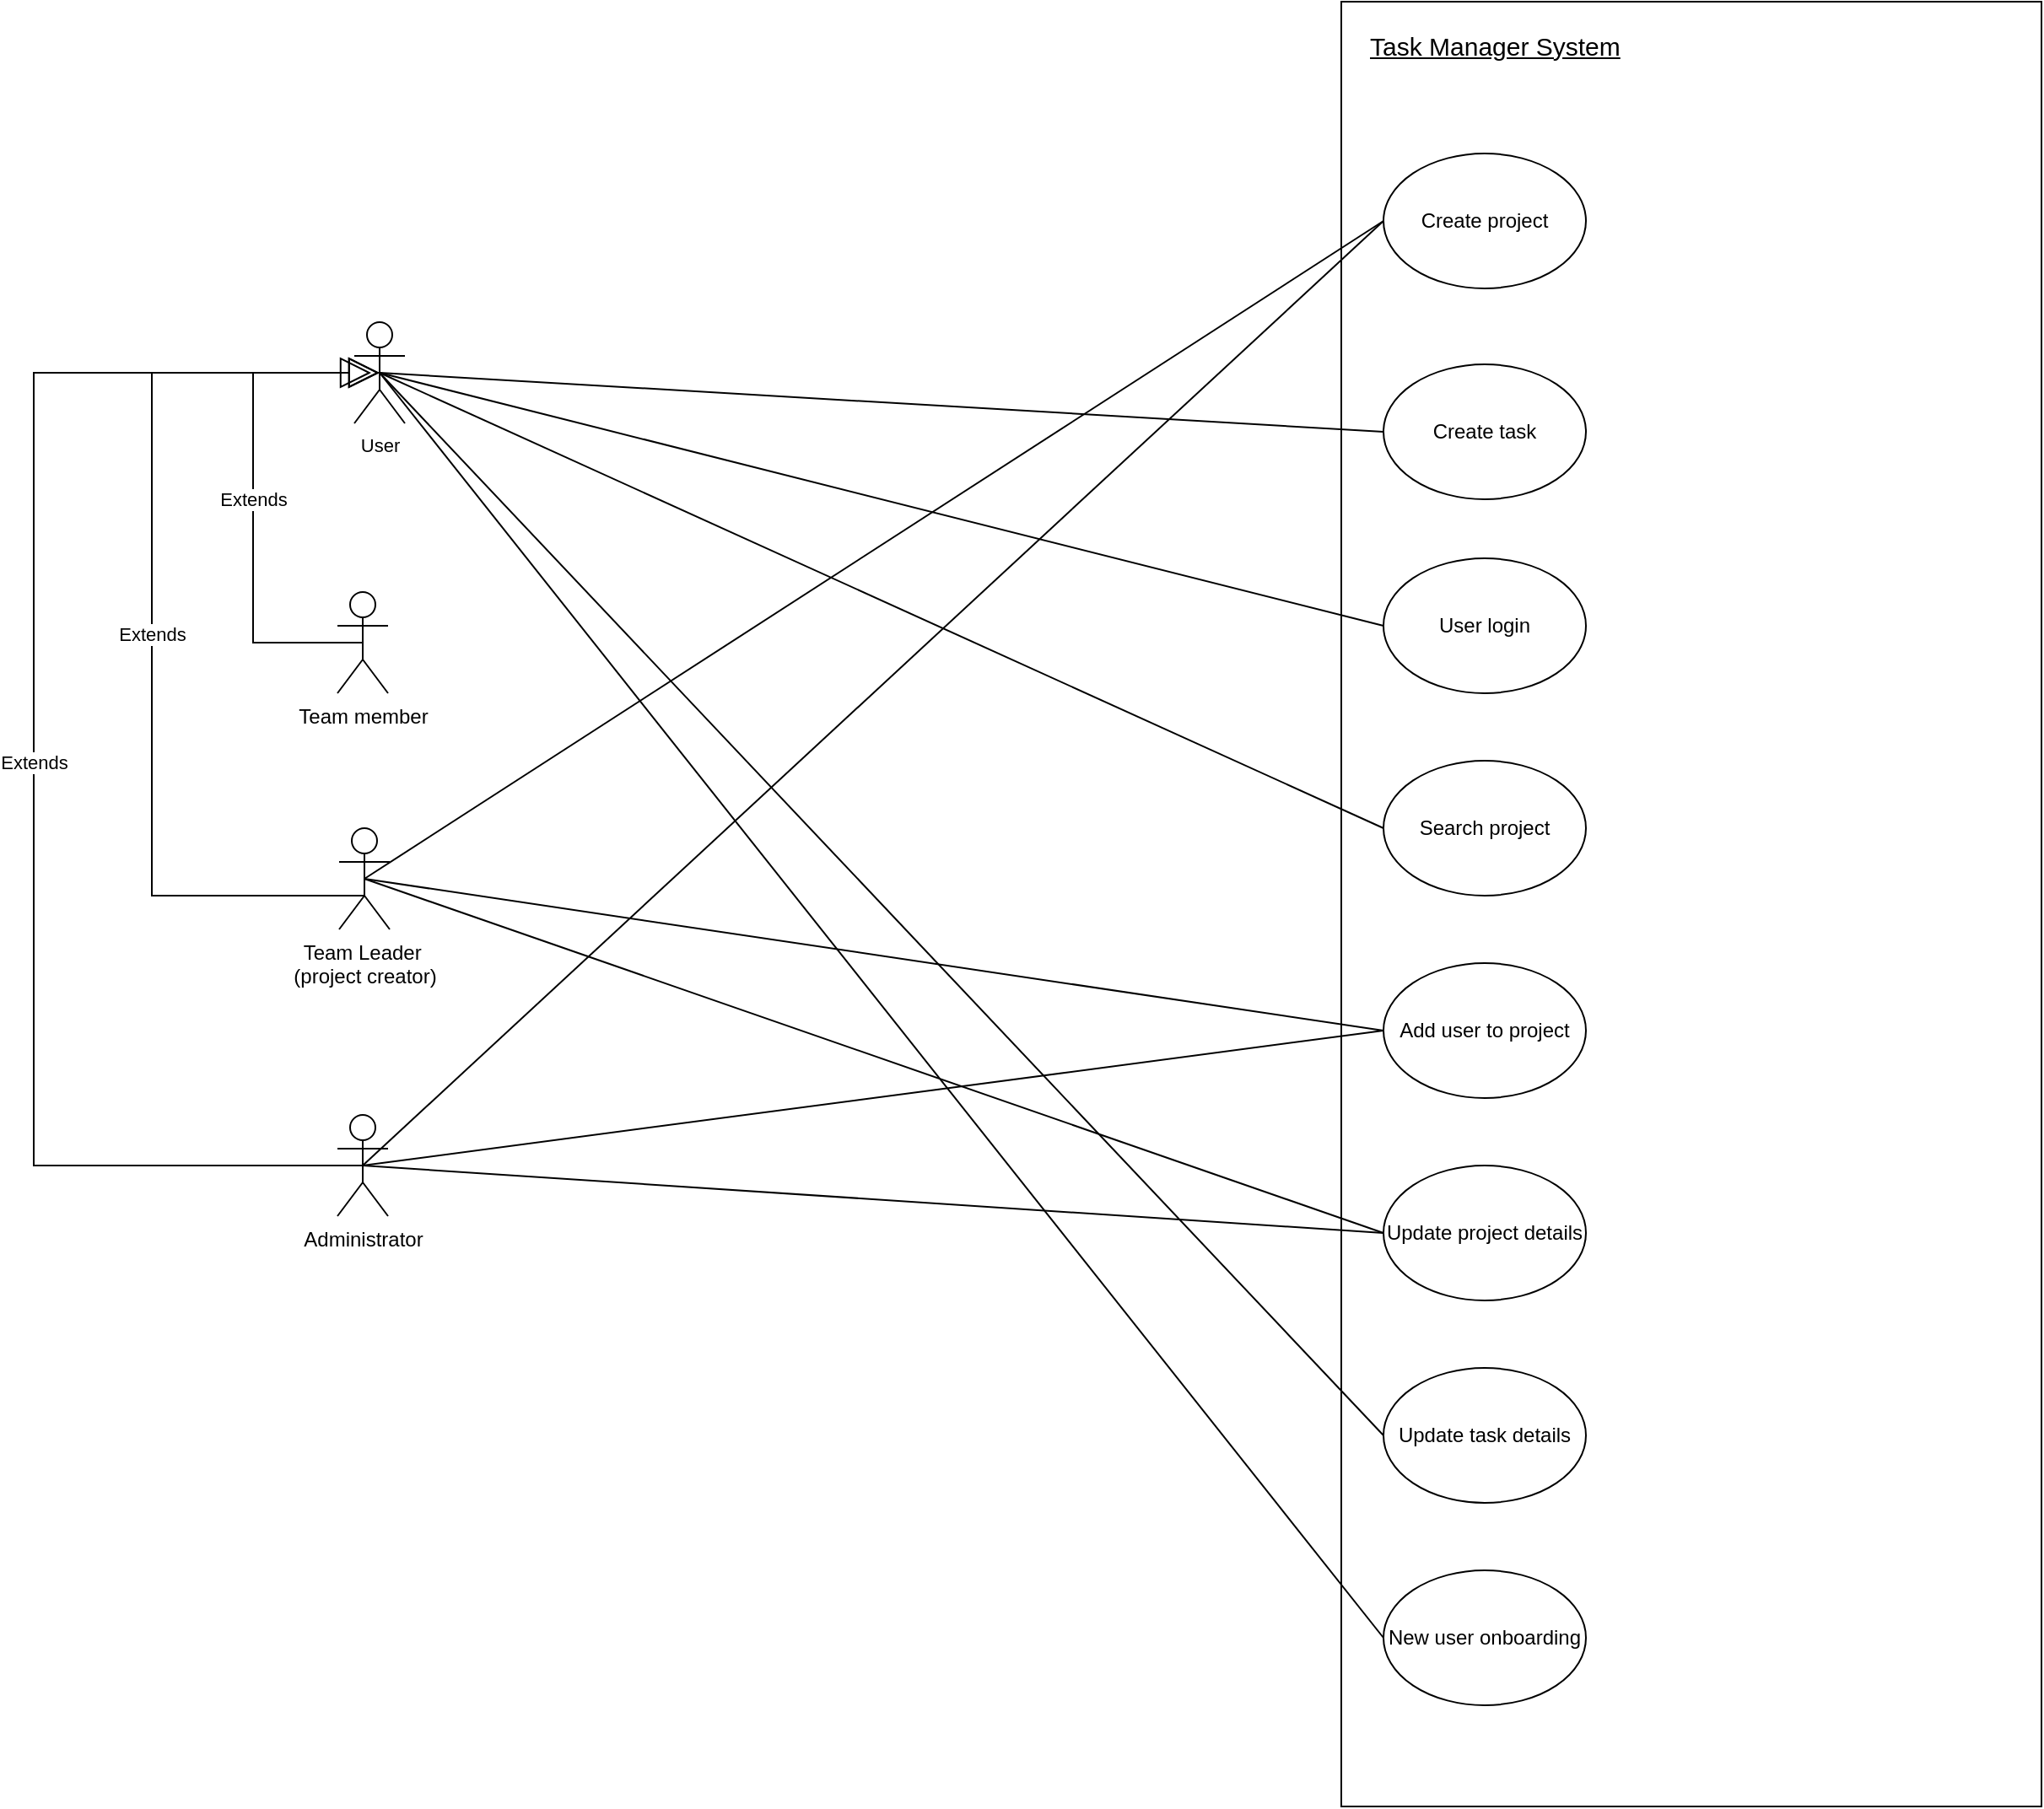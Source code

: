 <mxfile version="28.2.5">
  <diagram name="Page-1" id="_m0aG20u94ZwYGfxps-P">
    <mxGraphModel dx="2133" dy="1378" grid="1" gridSize="10" guides="1" tooltips="1" connect="1" arrows="1" fold="1" page="1" pageScale="1" pageWidth="850" pageHeight="1100" math="0" shadow="0">
      <root>
        <mxCell id="0" />
        <mxCell id="1" parent="0" />
        <mxCell id="mz9cfLvYFsyk8TysnXxC-4" value="" style="rounded=0;whiteSpace=wrap;html=1;fillColor=none;" vertex="1" parent="1">
          <mxGeometry x="305" y="100" width="415" height="1070" as="geometry" />
        </mxCell>
        <mxCell id="mz9cfLvYFsyk8TysnXxC-1" value="Team member" style="shape=umlActor;verticalLabelPosition=bottom;verticalAlign=top;html=1;outlineConnect=0;" vertex="1" parent="1">
          <mxGeometry x="-290" y="450" width="30" height="60" as="geometry" />
        </mxCell>
        <mxCell id="mz9cfLvYFsyk8TysnXxC-15" style="rounded=0;orthogonalLoop=1;jettySize=auto;html=1;exitX=0.5;exitY=0.5;exitDx=0;exitDy=0;exitPerimeter=0;entryX=0;entryY=0.5;entryDx=0;entryDy=0;endArrow=none;endFill=0;" edge="1" parent="1" source="mz9cfLvYFsyk8TysnXxC-2" target="mz9cfLvYFsyk8TysnXxC-6">
          <mxGeometry relative="1" as="geometry" />
        </mxCell>
        <mxCell id="mz9cfLvYFsyk8TysnXxC-26" style="edgeStyle=none;shape=connector;rounded=0;orthogonalLoop=1;jettySize=auto;html=1;exitX=0.5;exitY=0.5;exitDx=0;exitDy=0;exitPerimeter=0;entryX=0;entryY=0.5;entryDx=0;entryDy=0;strokeColor=default;align=center;verticalAlign=middle;fontFamily=Helvetica;fontSize=11;fontColor=default;labelBackgroundColor=default;endArrow=none;endFill=0;" edge="1" parent="1" source="mz9cfLvYFsyk8TysnXxC-2" target="mz9cfLvYFsyk8TysnXxC-10">
          <mxGeometry relative="1" as="geometry" />
        </mxCell>
        <mxCell id="mz9cfLvYFsyk8TysnXxC-28" style="edgeStyle=none;shape=connector;rounded=0;orthogonalLoop=1;jettySize=auto;html=1;exitX=0.5;exitY=0.5;exitDx=0;exitDy=0;exitPerimeter=0;entryX=0;entryY=0.5;entryDx=0;entryDy=0;strokeColor=default;align=center;verticalAlign=middle;fontFamily=Helvetica;fontSize=11;fontColor=default;labelBackgroundColor=default;endArrow=none;endFill=0;" edge="1" parent="1" source="mz9cfLvYFsyk8TysnXxC-2" target="mz9cfLvYFsyk8TysnXxC-11">
          <mxGeometry relative="1" as="geometry" />
        </mxCell>
        <mxCell id="mz9cfLvYFsyk8TysnXxC-2" value="Team Leader&amp;nbsp;&lt;div&gt;(project creator)&lt;/div&gt;" style="shape=umlActor;verticalLabelPosition=bottom;verticalAlign=top;html=1;outlineConnect=0;" vertex="1" parent="1">
          <mxGeometry x="-289" y="590" width="30" height="60" as="geometry" />
        </mxCell>
        <mxCell id="mz9cfLvYFsyk8TysnXxC-18" style="rounded=0;orthogonalLoop=1;jettySize=auto;html=1;exitX=0.5;exitY=0.5;exitDx=0;exitDy=0;exitPerimeter=0;entryX=0;entryY=0.5;entryDx=0;entryDy=0;endArrow=none;endFill=0;" edge="1" parent="1" source="mz9cfLvYFsyk8TysnXxC-3" target="mz9cfLvYFsyk8TysnXxC-6">
          <mxGeometry relative="1" as="geometry" />
        </mxCell>
        <mxCell id="mz9cfLvYFsyk8TysnXxC-27" style="edgeStyle=none;shape=connector;rounded=0;orthogonalLoop=1;jettySize=auto;html=1;exitX=0.5;exitY=0.5;exitDx=0;exitDy=0;exitPerimeter=0;strokeColor=default;align=center;verticalAlign=middle;fontFamily=Helvetica;fontSize=11;fontColor=default;labelBackgroundColor=default;endArrow=none;endFill=0;" edge="1" parent="1" source="mz9cfLvYFsyk8TysnXxC-3">
          <mxGeometry relative="1" as="geometry">
            <mxPoint x="330" y="710" as="targetPoint" />
          </mxGeometry>
        </mxCell>
        <mxCell id="mz9cfLvYFsyk8TysnXxC-29" style="edgeStyle=none;shape=connector;rounded=0;orthogonalLoop=1;jettySize=auto;html=1;exitX=0.5;exitY=0.5;exitDx=0;exitDy=0;exitPerimeter=0;entryX=0;entryY=0.5;entryDx=0;entryDy=0;strokeColor=default;align=center;verticalAlign=middle;fontFamily=Helvetica;fontSize=11;fontColor=default;labelBackgroundColor=default;endArrow=none;endFill=0;" edge="1" parent="1" source="mz9cfLvYFsyk8TysnXxC-3" target="mz9cfLvYFsyk8TysnXxC-11">
          <mxGeometry relative="1" as="geometry" />
        </mxCell>
        <mxCell id="mz9cfLvYFsyk8TysnXxC-3" value="Administrator" style="shape=umlActor;verticalLabelPosition=bottom;verticalAlign=top;html=1;outlineConnect=0;" vertex="1" parent="1">
          <mxGeometry x="-290" y="760" width="30" height="60" as="geometry" />
        </mxCell>
        <mxCell id="mz9cfLvYFsyk8TysnXxC-5" value="Task Manager System" style="text;html=1;align=left;verticalAlign=middle;whiteSpace=wrap;rounded=0;fontStyle=4;fontSize=15;" vertex="1" parent="1">
          <mxGeometry x="320" y="111" width="250" height="30" as="geometry" />
        </mxCell>
        <mxCell id="mz9cfLvYFsyk8TysnXxC-6" value="Create project" style="ellipse;whiteSpace=wrap;html=1;" vertex="1" parent="1">
          <mxGeometry x="330" y="190" width="120" height="80" as="geometry" />
        </mxCell>
        <mxCell id="mz9cfLvYFsyk8TysnXxC-7" value="Create task" style="ellipse;whiteSpace=wrap;html=1;" vertex="1" parent="1">
          <mxGeometry x="330" y="315" width="120" height="80" as="geometry" />
        </mxCell>
        <mxCell id="mz9cfLvYFsyk8TysnXxC-8" value="User login" style="ellipse;whiteSpace=wrap;html=1;" vertex="1" parent="1">
          <mxGeometry x="330" y="430" width="120" height="80" as="geometry" />
        </mxCell>
        <mxCell id="mz9cfLvYFsyk8TysnXxC-9" value="Search project" style="ellipse;whiteSpace=wrap;html=1;" vertex="1" parent="1">
          <mxGeometry x="330" y="550" width="120" height="80" as="geometry" />
        </mxCell>
        <mxCell id="mz9cfLvYFsyk8TysnXxC-10" value="Add user to project" style="ellipse;whiteSpace=wrap;html=1;" vertex="1" parent="1">
          <mxGeometry x="330" y="670" width="120" height="80" as="geometry" />
        </mxCell>
        <mxCell id="mz9cfLvYFsyk8TysnXxC-11" value="Update project details" style="ellipse;whiteSpace=wrap;html=1;" vertex="1" parent="1">
          <mxGeometry x="330" y="790" width="120" height="80" as="geometry" />
        </mxCell>
        <mxCell id="mz9cfLvYFsyk8TysnXxC-13" value="Update task details" style="ellipse;whiteSpace=wrap;html=1;" vertex="1" parent="1">
          <mxGeometry x="330" y="910" width="120" height="80" as="geometry" />
        </mxCell>
        <mxCell id="mz9cfLvYFsyk8TysnXxC-14" value="New user onboarding" style="ellipse;whiteSpace=wrap;html=1;" vertex="1" parent="1">
          <mxGeometry x="330" y="1030" width="120" height="80" as="geometry" />
        </mxCell>
        <mxCell id="mz9cfLvYFsyk8TysnXxC-42" style="edgeStyle=none;shape=connector;rounded=0;orthogonalLoop=1;jettySize=auto;html=1;exitX=0.5;exitY=0.5;exitDx=0;exitDy=0;exitPerimeter=0;entryX=0;entryY=0.5;entryDx=0;entryDy=0;strokeColor=default;align=center;verticalAlign=middle;fontFamily=Helvetica;fontSize=11;fontColor=default;labelBackgroundColor=default;endArrow=none;endFill=0;" edge="1" parent="1" source="mz9cfLvYFsyk8TysnXxC-36" target="mz9cfLvYFsyk8TysnXxC-7">
          <mxGeometry relative="1" as="geometry" />
        </mxCell>
        <mxCell id="mz9cfLvYFsyk8TysnXxC-43" style="edgeStyle=none;shape=connector;rounded=0;orthogonalLoop=1;jettySize=auto;html=1;exitX=0.5;exitY=0.5;exitDx=0;exitDy=0;exitPerimeter=0;entryX=0;entryY=0.5;entryDx=0;entryDy=0;strokeColor=default;align=center;verticalAlign=middle;fontFamily=Helvetica;fontSize=11;fontColor=default;labelBackgroundColor=default;endArrow=none;endFill=0;" edge="1" parent="1" source="mz9cfLvYFsyk8TysnXxC-36" target="mz9cfLvYFsyk8TysnXxC-8">
          <mxGeometry relative="1" as="geometry" />
        </mxCell>
        <mxCell id="mz9cfLvYFsyk8TysnXxC-44" style="edgeStyle=none;shape=connector;rounded=0;orthogonalLoop=1;jettySize=auto;html=1;exitX=0.5;exitY=0.5;exitDx=0;exitDy=0;exitPerimeter=0;entryX=0;entryY=0.5;entryDx=0;entryDy=0;strokeColor=default;align=center;verticalAlign=middle;fontFamily=Helvetica;fontSize=11;fontColor=default;labelBackgroundColor=default;endArrow=none;endFill=0;" edge="1" parent="1" source="mz9cfLvYFsyk8TysnXxC-36" target="mz9cfLvYFsyk8TysnXxC-9">
          <mxGeometry relative="1" as="geometry" />
        </mxCell>
        <mxCell id="mz9cfLvYFsyk8TysnXxC-45" style="edgeStyle=none;shape=connector;rounded=0;orthogonalLoop=1;jettySize=auto;html=1;exitX=0.5;exitY=0.5;exitDx=0;exitDy=0;exitPerimeter=0;strokeColor=default;align=center;verticalAlign=middle;fontFamily=Helvetica;fontSize=11;fontColor=default;labelBackgroundColor=default;endArrow=none;endFill=0;entryX=0;entryY=0.5;entryDx=0;entryDy=0;" edge="1" parent="1" source="mz9cfLvYFsyk8TysnXxC-36" target="mz9cfLvYFsyk8TysnXxC-13">
          <mxGeometry relative="1" as="geometry">
            <mxPoint x="-240" y="410" as="targetPoint" />
          </mxGeometry>
        </mxCell>
        <mxCell id="mz9cfLvYFsyk8TysnXxC-46" style="edgeStyle=none;shape=connector;rounded=0;orthogonalLoop=1;jettySize=auto;html=1;exitX=0.5;exitY=0.5;exitDx=0;exitDy=0;exitPerimeter=0;strokeColor=default;align=center;verticalAlign=middle;fontFamily=Helvetica;fontSize=11;fontColor=default;labelBackgroundColor=default;endArrow=none;endFill=0;entryX=0;entryY=0.5;entryDx=0;entryDy=0;" edge="1" parent="1" source="mz9cfLvYFsyk8TysnXxC-36" target="mz9cfLvYFsyk8TysnXxC-14">
          <mxGeometry relative="1" as="geometry">
            <mxPoint x="-190" y="510" as="targetPoint" />
          </mxGeometry>
        </mxCell>
        <mxCell id="mz9cfLvYFsyk8TysnXxC-36" value="User" style="shape=umlActor;verticalLabelPosition=bottom;verticalAlign=top;html=1;outlineConnect=0;fontFamily=Helvetica;fontSize=11;fontColor=default;labelBackgroundColor=default;" vertex="1" parent="1">
          <mxGeometry x="-280" y="290" width="30" height="60" as="geometry" />
        </mxCell>
        <mxCell id="mz9cfLvYFsyk8TysnXxC-39" value="Extends" style="endArrow=block;endSize=16;endFill=0;html=1;rounded=0;strokeColor=default;align=center;verticalAlign=middle;fontFamily=Helvetica;fontSize=11;fontColor=default;labelBackgroundColor=default;entryX=0.5;entryY=0.5;entryDx=0;entryDy=0;entryPerimeter=0;exitX=0.5;exitY=0.5;exitDx=0;exitDy=0;exitPerimeter=0;edgeStyle=orthogonalEdgeStyle;" edge="1" parent="1" source="mz9cfLvYFsyk8TysnXxC-1" target="mz9cfLvYFsyk8TysnXxC-36">
          <mxGeometry x="0.003" width="160" relative="1" as="geometry">
            <mxPoint x="-450" y="350" as="sourcePoint" />
            <mxPoint x="-290" y="350" as="targetPoint" />
            <Array as="points">
              <mxPoint x="-340" y="480" />
              <mxPoint x="-340" y="320" />
            </Array>
            <mxPoint as="offset" />
          </mxGeometry>
        </mxCell>
        <mxCell id="mz9cfLvYFsyk8TysnXxC-40" value="Extends" style="endArrow=block;endSize=16;endFill=0;html=1;rounded=0;strokeColor=default;align=center;verticalAlign=middle;fontFamily=Helvetica;fontSize=11;fontColor=default;labelBackgroundColor=default;entryX=0.5;entryY=0.5;entryDx=0;entryDy=0;entryPerimeter=0;exitX=0.5;exitY=0.5;exitDx=0;exitDy=0;exitPerimeter=0;edgeStyle=orthogonalEdgeStyle;" edge="1" parent="1" source="mz9cfLvYFsyk8TysnXxC-2" target="mz9cfLvYFsyk8TysnXxC-36">
          <mxGeometry x="0.003" width="160" relative="1" as="geometry">
            <mxPoint x="-265" y="630" as="sourcePoint" />
            <mxPoint x="-255" y="470" as="targetPoint" />
            <Array as="points">
              <mxPoint x="-274" y="630" />
              <mxPoint x="-400" y="630" />
              <mxPoint x="-400" y="320" />
            </Array>
            <mxPoint as="offset" />
          </mxGeometry>
        </mxCell>
        <mxCell id="mz9cfLvYFsyk8TysnXxC-41" value="Extends" style="endArrow=block;endSize=16;endFill=0;html=1;rounded=0;strokeColor=default;align=center;verticalAlign=middle;fontFamily=Helvetica;fontSize=11;fontColor=default;labelBackgroundColor=default;exitX=0.5;exitY=0.5;exitDx=0;exitDy=0;exitPerimeter=0;edgeStyle=orthogonalEdgeStyle;" edge="1" parent="1" source="mz9cfLvYFsyk8TysnXxC-3">
          <mxGeometry x="0.003" width="160" relative="1" as="geometry">
            <mxPoint x="-424" y="710" as="sourcePoint" />
            <mxPoint x="-270" y="320" as="targetPoint" />
            <Array as="points">
              <mxPoint x="-470" y="790" />
              <mxPoint x="-470" y="320" />
            </Array>
            <mxPoint as="offset" />
          </mxGeometry>
        </mxCell>
      </root>
    </mxGraphModel>
  </diagram>
</mxfile>

